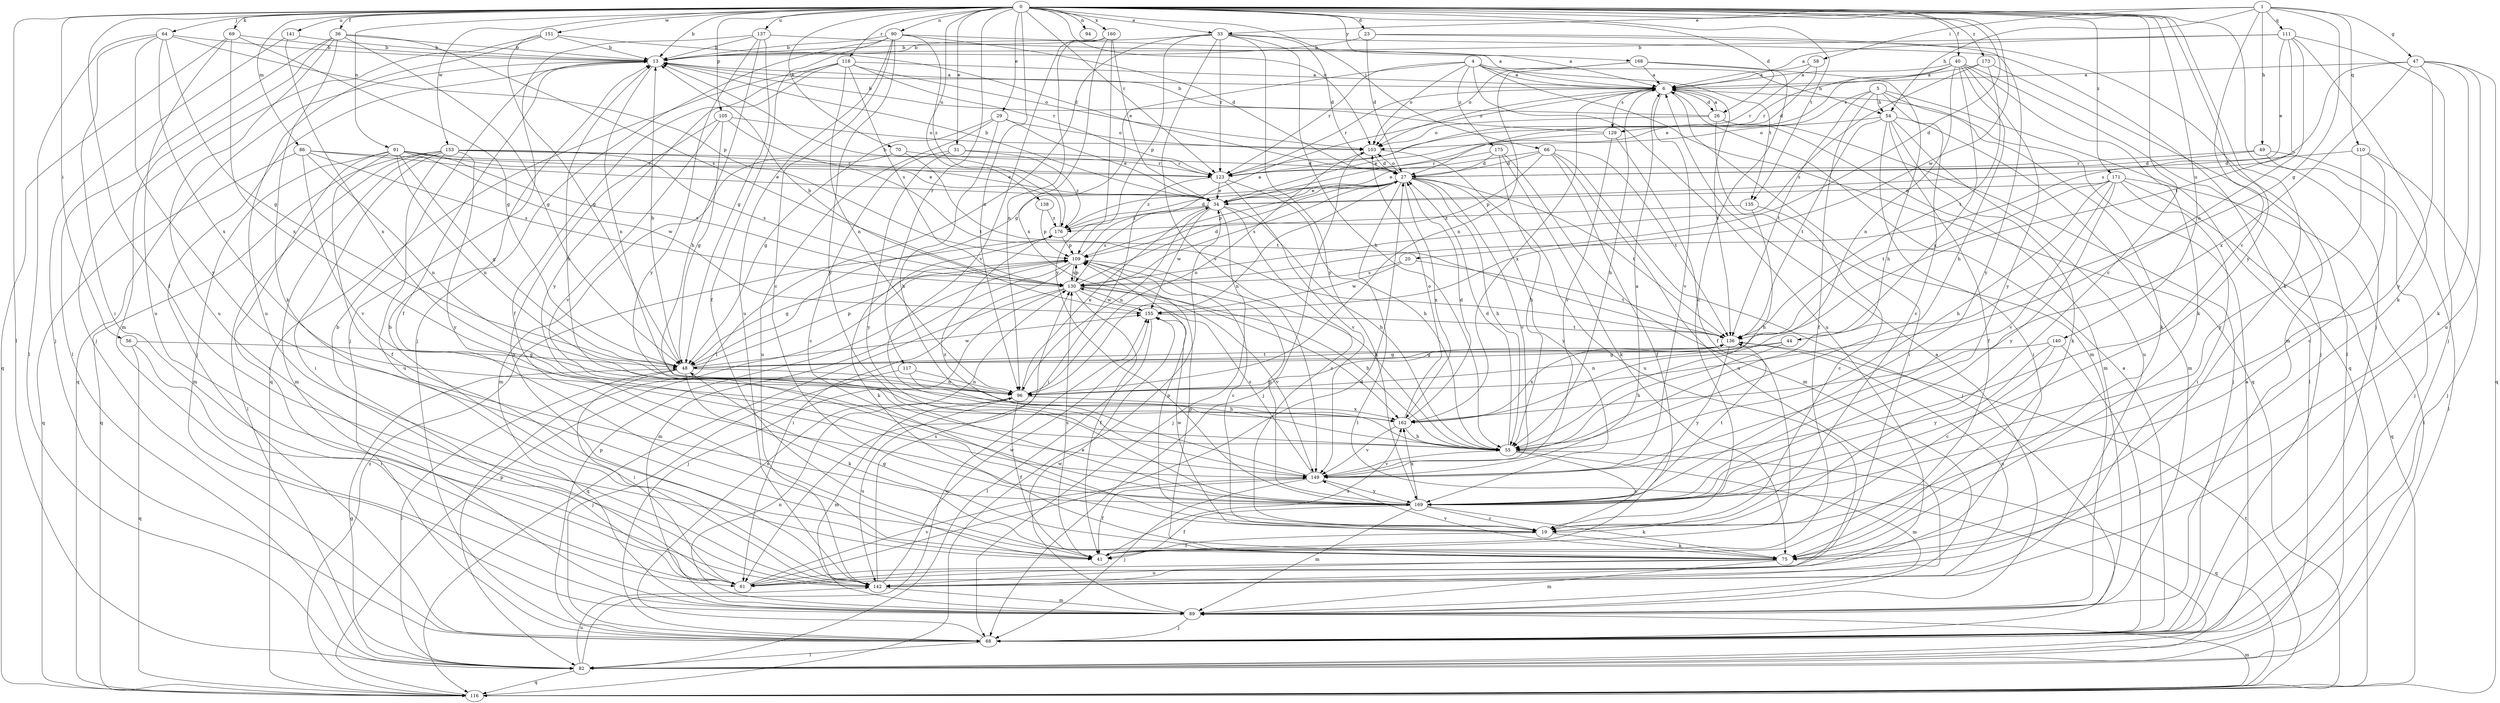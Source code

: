 strict digraph  {
0;
1;
4;
5;
6;
13;
19;
20;
23;
26;
27;
29;
31;
33;
34;
36;
40;
41;
44;
47;
48;
49;
54;
55;
56;
58;
61;
64;
66;
68;
69;
70;
75;
82;
86;
89;
90;
91;
94;
96;
103;
105;
109;
110;
111;
116;
117;
118;
123;
129;
130;
135;
136;
137;
138;
140;
141;
142;
149;
151;
153;
155;
160;
162;
168;
169;
171;
173;
175;
176;
0 -> 13  [label=b];
0 -> 19  [label=c];
0 -> 20  [label=d];
0 -> 23  [label=d];
0 -> 26  [label=d];
0 -> 29  [label=e];
0 -> 31  [label=e];
0 -> 33  [label=e];
0 -> 36  [label=f];
0 -> 40  [label=f];
0 -> 41  [label=f];
0 -> 56  [label=i];
0 -> 64  [label=j];
0 -> 66  [label=j];
0 -> 68  [label=j];
0 -> 69  [label=k];
0 -> 70  [label=k];
0 -> 75  [label=k];
0 -> 82  [label=l];
0 -> 86  [label=m];
0 -> 90  [label=n];
0 -> 91  [label=n];
0 -> 94  [label=n];
0 -> 96  [label=n];
0 -> 103  [label=o];
0 -> 105  [label=p];
0 -> 117  [label=r];
0 -> 118  [label=r];
0 -> 123  [label=r];
0 -> 135  [label=t];
0 -> 137  [label=u];
0 -> 138  [label=u];
0 -> 140  [label=u];
0 -> 141  [label=u];
0 -> 151  [label=w];
0 -> 153  [label=w];
0 -> 155  [label=w];
0 -> 160  [label=x];
0 -> 168  [label=y];
0 -> 169  [label=y];
0 -> 171  [label=z];
0 -> 173  [label=z];
1 -> 33  [label=e];
1 -> 44  [label=g];
1 -> 47  [label=g];
1 -> 49  [label=h];
1 -> 54  [label=h];
1 -> 58  [label=i];
1 -> 110  [label=q];
1 -> 111  [label=q];
1 -> 149  [label=v];
4 -> 6  [label=a];
4 -> 48  [label=g];
4 -> 54  [label=h];
4 -> 103  [label=o];
4 -> 116  [label=q];
4 -> 123  [label=r];
4 -> 135  [label=t];
4 -> 142  [label=u];
4 -> 175  [label=z];
5 -> 19  [label=c];
5 -> 41  [label=f];
5 -> 54  [label=h];
5 -> 75  [label=k];
5 -> 82  [label=l];
5 -> 129  [label=s];
5 -> 136  [label=t];
6 -> 26  [label=d];
6 -> 55  [label=h];
6 -> 89  [label=m];
6 -> 103  [label=o];
6 -> 123  [label=r];
6 -> 129  [label=s];
6 -> 136  [label=t];
6 -> 149  [label=v];
6 -> 162  [label=x];
13 -> 6  [label=a];
13 -> 41  [label=f];
13 -> 68  [label=j];
13 -> 96  [label=n];
13 -> 116  [label=q];
19 -> 41  [label=f];
19 -> 75  [label=k];
19 -> 109  [label=p];
19 -> 155  [label=w];
20 -> 130  [label=s];
20 -> 136  [label=t];
20 -> 155  [label=w];
23 -> 13  [label=b];
23 -> 27  [label=d];
23 -> 82  [label=l];
23 -> 169  [label=y];
26 -> 6  [label=a];
26 -> 13  [label=b];
26 -> 61  [label=i];
26 -> 68  [label=j];
26 -> 89  [label=m];
26 -> 103  [label=o];
27 -> 34  [label=e];
27 -> 55  [label=h];
27 -> 82  [label=l];
27 -> 96  [label=n];
27 -> 103  [label=o];
27 -> 109  [label=p];
27 -> 130  [label=s];
27 -> 136  [label=t];
27 -> 149  [label=v];
27 -> 162  [label=x];
27 -> 169  [label=y];
27 -> 176  [label=z];
29 -> 34  [label=e];
29 -> 48  [label=g];
29 -> 55  [label=h];
29 -> 103  [label=o];
29 -> 142  [label=u];
31 -> 19  [label=c];
31 -> 123  [label=r];
31 -> 169  [label=y];
31 -> 176  [label=z];
33 -> 13  [label=b];
33 -> 27  [label=d];
33 -> 55  [label=h];
33 -> 82  [label=l];
33 -> 109  [label=p];
33 -> 116  [label=q];
33 -> 123  [label=r];
33 -> 149  [label=v];
33 -> 169  [label=y];
34 -> 13  [label=b];
34 -> 19  [label=c];
34 -> 55  [label=h];
34 -> 68  [label=j];
34 -> 96  [label=n];
34 -> 130  [label=s];
34 -> 155  [label=w];
34 -> 176  [label=z];
36 -> 13  [label=b];
36 -> 48  [label=g];
36 -> 75  [label=k];
36 -> 82  [label=l];
36 -> 89  [label=m];
36 -> 130  [label=s];
36 -> 142  [label=u];
40 -> 6  [label=a];
40 -> 34  [label=e];
40 -> 55  [label=h];
40 -> 68  [label=j];
40 -> 75  [label=k];
40 -> 96  [label=n];
40 -> 123  [label=r];
40 -> 162  [label=x];
40 -> 169  [label=y];
41 -> 130  [label=s];
41 -> 162  [label=x];
44 -> 48  [label=g];
44 -> 55  [label=h];
44 -> 96  [label=n];
47 -> 6  [label=a];
47 -> 75  [label=k];
47 -> 116  [label=q];
47 -> 130  [label=s];
47 -> 142  [label=u];
47 -> 162  [label=x];
47 -> 169  [label=y];
48 -> 13  [label=b];
48 -> 61  [label=i];
48 -> 75  [label=k];
48 -> 82  [label=l];
48 -> 96  [label=n];
48 -> 109  [label=p];
48 -> 136  [label=t];
48 -> 155  [label=w];
49 -> 27  [label=d];
49 -> 68  [label=j];
49 -> 82  [label=l];
49 -> 123  [label=r];
54 -> 41  [label=f];
54 -> 61  [label=i];
54 -> 75  [label=k];
54 -> 89  [label=m];
54 -> 103  [label=o];
54 -> 136  [label=t];
54 -> 142  [label=u];
55 -> 13  [label=b];
55 -> 19  [label=c];
55 -> 27  [label=d];
55 -> 89  [label=m];
55 -> 116  [label=q];
55 -> 149  [label=v];
56 -> 48  [label=g];
56 -> 61  [label=i];
56 -> 116  [label=q];
58 -> 6  [label=a];
58 -> 27  [label=d];
58 -> 123  [label=r];
61 -> 13  [label=b];
61 -> 27  [label=d];
61 -> 149  [label=v];
64 -> 13  [label=b];
64 -> 48  [label=g];
64 -> 61  [label=i];
64 -> 82  [label=l];
64 -> 109  [label=p];
64 -> 162  [label=x];
64 -> 169  [label=y];
66 -> 27  [label=d];
66 -> 34  [label=e];
66 -> 41  [label=f];
66 -> 68  [label=j];
66 -> 109  [label=p];
66 -> 136  [label=t];
66 -> 142  [label=u];
68 -> 6  [label=a];
68 -> 82  [label=l];
68 -> 109  [label=p];
68 -> 130  [label=s];
69 -> 13  [label=b];
69 -> 48  [label=g];
69 -> 116  [label=q];
69 -> 142  [label=u];
69 -> 162  [label=x];
70 -> 27  [label=d];
70 -> 89  [label=m];
70 -> 136  [label=t];
75 -> 48  [label=g];
75 -> 61  [label=i];
75 -> 89  [label=m];
75 -> 109  [label=p];
75 -> 142  [label=u];
75 -> 149  [label=v];
82 -> 6  [label=a];
82 -> 48  [label=g];
82 -> 116  [label=q];
82 -> 142  [label=u];
82 -> 155  [label=w];
86 -> 34  [label=e];
86 -> 96  [label=n];
86 -> 116  [label=q];
86 -> 123  [label=r];
86 -> 130  [label=s];
86 -> 149  [label=v];
89 -> 6  [label=a];
89 -> 68  [label=j];
89 -> 96  [label=n];
89 -> 155  [label=w];
90 -> 6  [label=a];
90 -> 13  [label=b];
90 -> 19  [label=c];
90 -> 27  [label=d];
90 -> 41  [label=f];
90 -> 68  [label=j];
90 -> 142  [label=u];
90 -> 169  [label=y];
90 -> 176  [label=z];
91 -> 34  [label=e];
91 -> 41  [label=f];
91 -> 48  [label=g];
91 -> 61  [label=i];
91 -> 89  [label=m];
91 -> 96  [label=n];
91 -> 123  [label=r];
91 -> 130  [label=s];
91 -> 155  [label=w];
96 -> 34  [label=e];
96 -> 41  [label=f];
96 -> 89  [label=m];
96 -> 103  [label=o];
96 -> 142  [label=u];
96 -> 162  [label=x];
103 -> 27  [label=d];
103 -> 68  [label=j];
103 -> 142  [label=u];
105 -> 48  [label=g];
105 -> 103  [label=o];
105 -> 136  [label=t];
105 -> 142  [label=u];
105 -> 149  [label=v];
109 -> 6  [label=a];
109 -> 19  [label=c];
109 -> 48  [label=g];
109 -> 55  [label=h];
109 -> 61  [label=i];
109 -> 89  [label=m];
109 -> 130  [label=s];
110 -> 19  [label=c];
110 -> 27  [label=d];
110 -> 68  [label=j];
110 -> 169  [label=y];
111 -> 6  [label=a];
111 -> 13  [label=b];
111 -> 34  [label=e];
111 -> 68  [label=j];
111 -> 75  [label=k];
111 -> 96  [label=n];
111 -> 136  [label=t];
116 -> 34  [label=e];
116 -> 89  [label=m];
116 -> 109  [label=p];
116 -> 136  [label=t];
116 -> 176  [label=z];
117 -> 55  [label=h];
117 -> 68  [label=j];
117 -> 96  [label=n];
118 -> 6  [label=a];
118 -> 41  [label=f];
118 -> 96  [label=n];
118 -> 103  [label=o];
118 -> 116  [label=q];
118 -> 123  [label=r];
118 -> 130  [label=s];
118 -> 169  [label=y];
123 -> 34  [label=e];
123 -> 55  [label=h];
123 -> 61  [label=i];
123 -> 149  [label=v];
129 -> 13  [label=b];
129 -> 34  [label=e];
129 -> 41  [label=f];
129 -> 149  [label=v];
130 -> 27  [label=d];
130 -> 41  [label=f];
130 -> 55  [label=h];
130 -> 68  [label=j];
130 -> 109  [label=p];
130 -> 116  [label=q];
130 -> 149  [label=v];
130 -> 155  [label=w];
135 -> 19  [label=c];
135 -> 55  [label=h];
135 -> 176  [label=z];
136 -> 48  [label=g];
136 -> 142  [label=u];
136 -> 162  [label=x];
136 -> 169  [label=y];
137 -> 6  [label=a];
137 -> 13  [label=b];
137 -> 48  [label=g];
137 -> 55  [label=h];
137 -> 68  [label=j];
137 -> 169  [label=y];
138 -> 109  [label=p];
138 -> 176  [label=z];
140 -> 19  [label=c];
140 -> 48  [label=g];
140 -> 68  [label=j];
140 -> 169  [label=y];
141 -> 13  [label=b];
141 -> 68  [label=j];
141 -> 162  [label=x];
142 -> 13  [label=b];
142 -> 89  [label=m];
142 -> 130  [label=s];
142 -> 155  [label=w];
149 -> 6  [label=a];
149 -> 41  [label=f];
149 -> 68  [label=j];
149 -> 130  [label=s];
149 -> 169  [label=y];
149 -> 176  [label=z];
151 -> 13  [label=b];
151 -> 27  [label=d];
151 -> 48  [label=g];
151 -> 68  [label=j];
151 -> 142  [label=u];
153 -> 34  [label=e];
153 -> 61  [label=i];
153 -> 82  [label=l];
153 -> 89  [label=m];
153 -> 116  [label=q];
153 -> 123  [label=r];
153 -> 130  [label=s];
153 -> 142  [label=u];
153 -> 169  [label=y];
155 -> 13  [label=b];
155 -> 82  [label=l];
155 -> 136  [label=t];
160 -> 13  [label=b];
160 -> 34  [label=e];
160 -> 96  [label=n];
160 -> 149  [label=v];
160 -> 162  [label=x];
160 -> 169  [label=y];
162 -> 27  [label=d];
162 -> 55  [label=h];
162 -> 103  [label=o];
162 -> 149  [label=v];
168 -> 6  [label=a];
168 -> 19  [label=c];
168 -> 55  [label=h];
168 -> 96  [label=n];
168 -> 103  [label=o];
169 -> 19  [label=c];
169 -> 41  [label=f];
169 -> 75  [label=k];
169 -> 89  [label=m];
169 -> 109  [label=p];
169 -> 136  [label=t];
169 -> 162  [label=x];
171 -> 34  [label=e];
171 -> 55  [label=h];
171 -> 61  [label=i];
171 -> 82  [label=l];
171 -> 116  [label=q];
171 -> 136  [label=t];
171 -> 149  [label=v];
171 -> 169  [label=y];
173 -> 6  [label=a];
173 -> 89  [label=m];
173 -> 130  [label=s];
173 -> 136  [label=t];
175 -> 27  [label=d];
175 -> 55  [label=h];
175 -> 75  [label=k];
175 -> 89  [label=m];
175 -> 123  [label=r];
176 -> 13  [label=b];
176 -> 27  [label=d];
176 -> 75  [label=k];
176 -> 109  [label=p];
}
